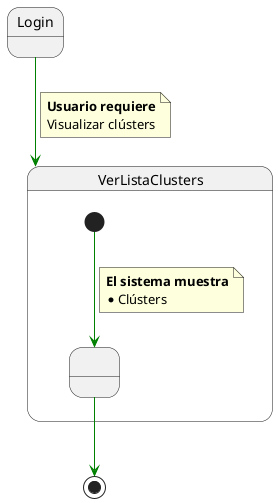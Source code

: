@startuml ListarClusters

State Login

State VerListaClusters{ 

  State state1 as " "

  [*] -[#green]-> state1

  note on link 
    <b>El sistema muestra
    * Clústers
  end note


} 

Login-[#green]-> VerListaClusters

note on link
 <b>Usuario requiere
 Visualizar clústers
end note

state1 -[#green]-> [*] 


@enduml
